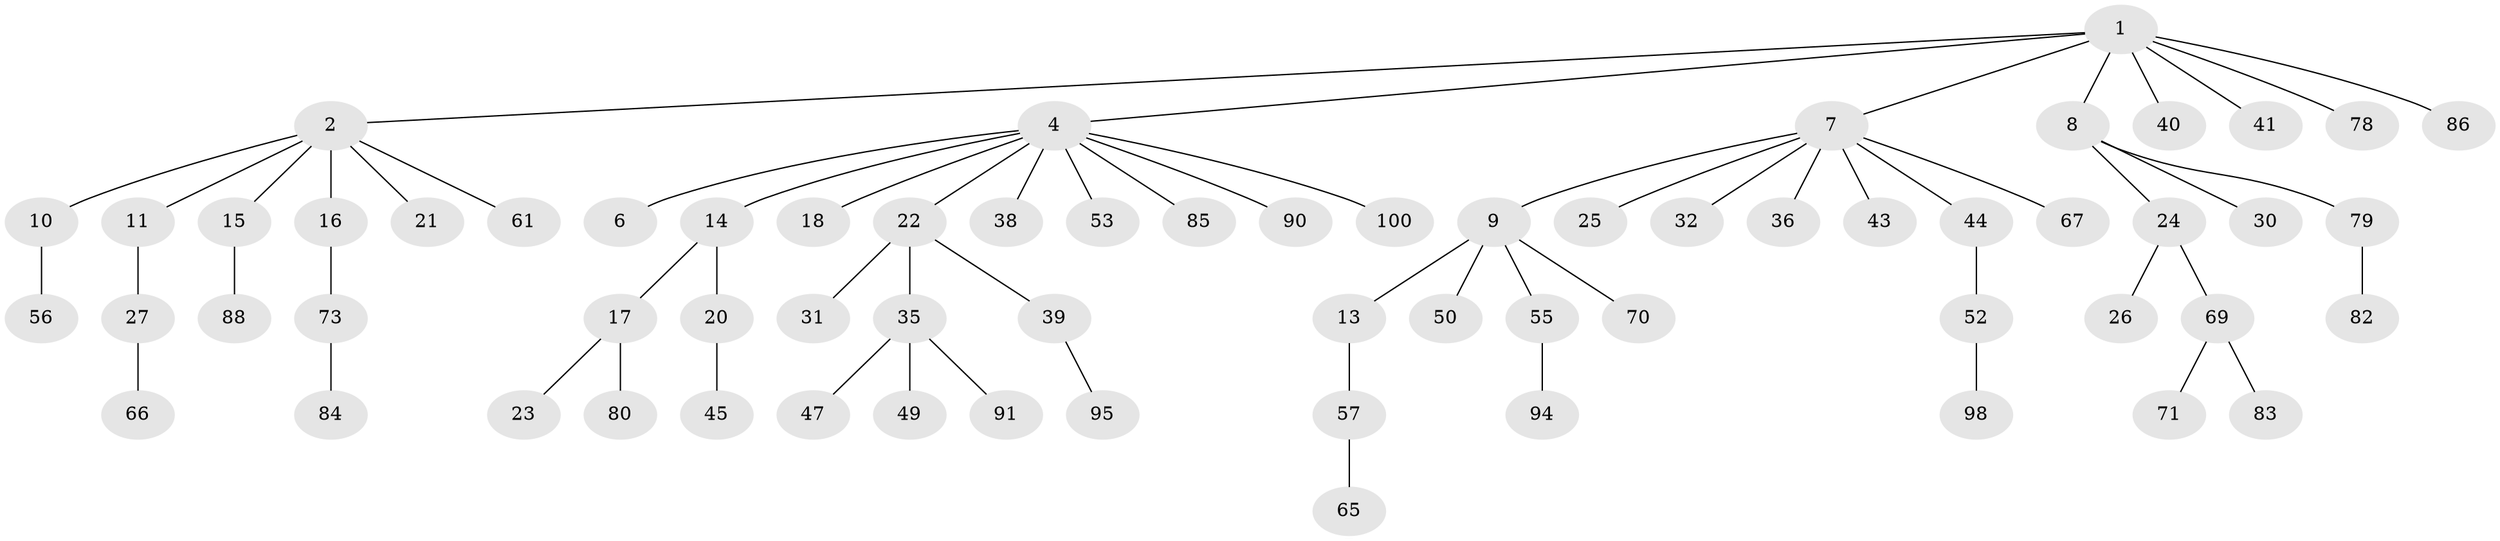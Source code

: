 // original degree distribution, {6: 0.02, 3: 0.13, 8: 0.02, 4: 0.05, 1: 0.48, 5: 0.01, 2: 0.29}
// Generated by graph-tools (version 1.1) at 2025/11/02/21/25 10:11:10]
// undirected, 66 vertices, 65 edges
graph export_dot {
graph [start="1"]
  node [color=gray90,style=filled];
  1 [super="+29"];
  2 [super="+3"];
  4 [super="+5"];
  6;
  7 [super="+33"];
  8 [super="+81"];
  9 [super="+12"];
  10 [super="+19"];
  11;
  13 [super="+37"];
  14;
  15 [super="+42"];
  16 [super="+48"];
  17 [super="+34"];
  18;
  20 [super="+51"];
  21 [super="+63"];
  22 [super="+28"];
  23 [super="+75"];
  24;
  25 [super="+89"];
  26 [super="+64"];
  27 [super="+68"];
  30;
  31 [super="+77"];
  32 [super="+58"];
  35 [super="+60"];
  36;
  38;
  39 [super="+46"];
  40;
  41 [super="+92"];
  43 [super="+54"];
  44;
  45 [super="+62"];
  47;
  49;
  50;
  52 [super="+93"];
  53;
  55 [super="+59"];
  56 [super="+96"];
  57;
  61;
  65 [super="+72"];
  66 [super="+76"];
  67;
  69;
  70;
  71;
  73 [super="+74"];
  78;
  79 [super="+87"];
  80;
  82;
  83;
  84;
  85 [super="+97"];
  86;
  88;
  90;
  91;
  94;
  95 [super="+99"];
  98;
  100;
  1 -- 2;
  1 -- 4;
  1 -- 7;
  1 -- 8;
  1 -- 86;
  1 -- 40;
  1 -- 78;
  1 -- 41;
  2 -- 11;
  2 -- 15;
  2 -- 21;
  2 -- 61;
  2 -- 16;
  2 -- 10;
  4 -- 6;
  4 -- 14;
  4 -- 18;
  4 -- 38;
  4 -- 85;
  4 -- 90;
  4 -- 100;
  4 -- 53;
  4 -- 22;
  7 -- 9;
  7 -- 25;
  7 -- 32;
  7 -- 36;
  7 -- 44;
  7 -- 67;
  7 -- 43;
  8 -- 24;
  8 -- 30;
  8 -- 79;
  9 -- 55;
  9 -- 70;
  9 -- 50;
  9 -- 13;
  10 -- 56;
  11 -- 27;
  13 -- 57;
  14 -- 17;
  14 -- 20;
  15 -- 88;
  16 -- 73;
  17 -- 23;
  17 -- 80;
  20 -- 45;
  22 -- 35;
  22 -- 39;
  22 -- 31;
  24 -- 26;
  24 -- 69;
  27 -- 66;
  35 -- 47;
  35 -- 49;
  35 -- 91;
  39 -- 95;
  44 -- 52;
  52 -- 98;
  55 -- 94;
  57 -- 65;
  69 -- 71;
  69 -- 83;
  73 -- 84;
  79 -- 82;
}
